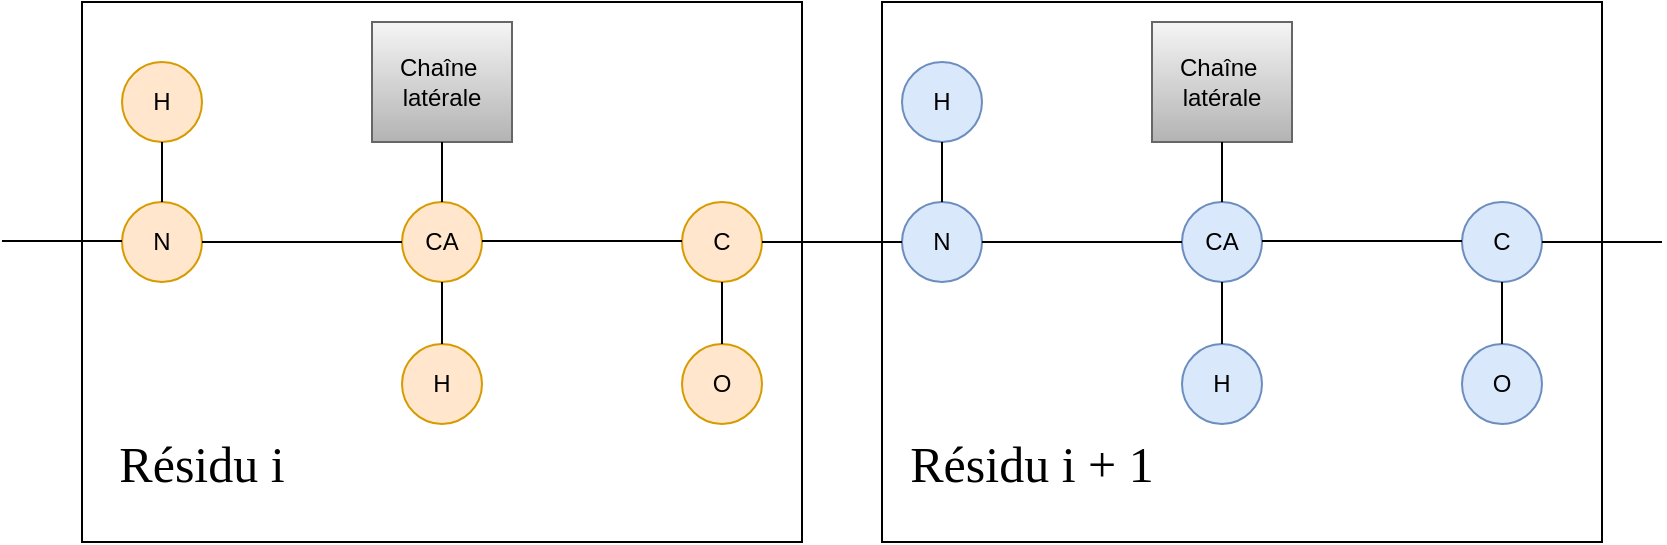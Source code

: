 <mxfile version="14.5.7" type="device"><diagram id="VHF3zBFg4XQ4LBKDtF0X" name="Page-1"><mxGraphModel dx="1630" dy="411" grid="1" gridSize="10" guides="1" tooltips="1" connect="1" arrows="1" fold="1" page="1" pageScale="1" pageWidth="827" pageHeight="1169" background="#FFFFFF" math="0" shadow="0"><root><mxCell id="0"/><mxCell id="1" parent="0"/><mxCell id="eEAStuJt5vJ_J7NmE0_p-38" value="" style="rounded=0;whiteSpace=wrap;html=1;fillColor=none;" vertex="1" parent="1"><mxGeometry x="410" y="10" width="360" height="270" as="geometry"/></mxCell><mxCell id="eEAStuJt5vJ_J7NmE0_p-37" value="" style="rounded=0;whiteSpace=wrap;html=1;fillColor=none;" vertex="1" parent="1"><mxGeometry x="10" y="10" width="360" height="270" as="geometry"/></mxCell><mxCell id="eEAStuJt5vJ_J7NmE0_p-2" value="C" style="ellipse;whiteSpace=wrap;html=1;fillColor=#ffe6cc;strokeColor=#d79b00;" vertex="1" parent="1"><mxGeometry x="310" y="110" width="40" height="40" as="geometry"/></mxCell><mxCell id="eEAStuJt5vJ_J7NmE0_p-3" value="O" style="ellipse;whiteSpace=wrap;html=1;fillColor=#ffe6cc;strokeColor=#d79b00;" vertex="1" parent="1"><mxGeometry x="310" y="181" width="40" height="40" as="geometry"/></mxCell><mxCell id="eEAStuJt5vJ_J7NmE0_p-4" value="N" style="ellipse;whiteSpace=wrap;html=1;fillColor=#ffe6cc;strokeColor=#d79b00;" vertex="1" parent="1"><mxGeometry x="30" y="110" width="40" height="40" as="geometry"/></mxCell><mxCell id="eEAStuJt5vJ_J7NmE0_p-5" value="H" style="ellipse;whiteSpace=wrap;html=1;fillColor=#ffe6cc;strokeColor=#d79b00;" vertex="1" parent="1"><mxGeometry x="30" y="40" width="40" height="40" as="geometry"/></mxCell><mxCell id="eEAStuJt5vJ_J7NmE0_p-6" value="CA" style="ellipse;whiteSpace=wrap;html=1;fillColor=#ffe6cc;strokeColor=#d79b00;" vertex="1" parent="1"><mxGeometry x="170" y="110" width="40" height="40" as="geometry"/></mxCell><mxCell id="eEAStuJt5vJ_J7NmE0_p-7" value="Chaîne&amp;nbsp;&lt;br&gt;latérale" style="rounded=0;whiteSpace=wrap;html=1;gradientColor=#b3b3b3;fillColor=#f5f5f5;strokeColor=#666666;" vertex="1" parent="1"><mxGeometry x="155" y="20" width="70" height="60" as="geometry"/></mxCell><mxCell id="eEAStuJt5vJ_J7NmE0_p-8" value="" style="endArrow=none;html=1;entryX=0.5;entryY=1;entryDx=0;entryDy=0;" edge="1" parent="1" target="eEAStuJt5vJ_J7NmE0_p-5"><mxGeometry width="50" height="50" relative="1" as="geometry"><mxPoint x="50" y="110" as="sourcePoint"/><mxPoint x="100" y="60" as="targetPoint"/></mxGeometry></mxCell><mxCell id="eEAStuJt5vJ_J7NmE0_p-9" value="" style="endArrow=none;html=1;entryX=0;entryY=0.5;entryDx=0;entryDy=0;exitX=1;exitY=0.5;exitDx=0;exitDy=0;" edge="1" parent="1" source="eEAStuJt5vJ_J7NmE0_p-4" target="eEAStuJt5vJ_J7NmE0_p-6"><mxGeometry width="50" height="50" relative="1" as="geometry"><mxPoint x="61" y="120" as="sourcePoint"/><mxPoint x="61" y="90" as="targetPoint"/><Array as="points"><mxPoint x="110" y="130"/></Array></mxGeometry></mxCell><mxCell id="eEAStuJt5vJ_J7NmE0_p-10" value="" style="endArrow=none;html=1;entryX=0;entryY=0.5;entryDx=0;entryDy=0;exitX=1;exitY=0.5;exitDx=0;exitDy=0;" edge="1" parent="1"><mxGeometry width="50" height="50" relative="1" as="geometry"><mxPoint x="210" y="129.5" as="sourcePoint"/><mxPoint x="310" y="129.5" as="targetPoint"/><Array as="points"><mxPoint x="250" y="129.5"/></Array></mxGeometry></mxCell><mxCell id="eEAStuJt5vJ_J7NmE0_p-11" value="" style="endArrow=none;html=1;entryX=0.5;entryY=0;entryDx=0;entryDy=0;exitX=0.5;exitY=1;exitDx=0;exitDy=0;" edge="1" parent="1" source="eEAStuJt5vJ_J7NmE0_p-2" target="eEAStuJt5vJ_J7NmE0_p-3"><mxGeometry width="50" height="50" relative="1" as="geometry"><mxPoint x="220" y="139.5" as="sourcePoint"/><mxPoint x="320" y="139.5" as="targetPoint"/><Array as="points"><mxPoint x="330" y="170"/></Array></mxGeometry></mxCell><mxCell id="eEAStuJt5vJ_J7NmE0_p-13" value="" style="endArrow=none;html=1;exitX=0.5;exitY=0;exitDx=0;exitDy=0;entryX=0.5;entryY=1;entryDx=0;entryDy=0;" edge="1" parent="1" source="eEAStuJt5vJ_J7NmE0_p-6" target="eEAStuJt5vJ_J7NmE0_p-7"><mxGeometry width="50" height="50" relative="1" as="geometry"><mxPoint x="180" y="170" as="sourcePoint"/><mxPoint x="187" y="83" as="targetPoint"/></mxGeometry></mxCell><mxCell id="eEAStuJt5vJ_J7NmE0_p-24" value="C" style="ellipse;whiteSpace=wrap;html=1;fillColor=#dae8fc;strokeColor=#6c8ebf;" vertex="1" parent="1"><mxGeometry x="700" y="110" width="40" height="40" as="geometry"/></mxCell><mxCell id="eEAStuJt5vJ_J7NmE0_p-25" value="O" style="ellipse;whiteSpace=wrap;html=1;fillColor=#dae8fc;strokeColor=#6c8ebf;" vertex="1" parent="1"><mxGeometry x="700" y="181" width="40" height="40" as="geometry"/></mxCell><mxCell id="eEAStuJt5vJ_J7NmE0_p-26" value="N" style="ellipse;whiteSpace=wrap;html=1;fillColor=#dae8fc;strokeColor=#6c8ebf;" vertex="1" parent="1"><mxGeometry x="420" y="110" width="40" height="40" as="geometry"/></mxCell><mxCell id="eEAStuJt5vJ_J7NmE0_p-27" value="H" style="ellipse;whiteSpace=wrap;html=1;fillColor=#dae8fc;strokeColor=#6c8ebf;" vertex="1" parent="1"><mxGeometry x="420" y="40" width="40" height="40" as="geometry"/></mxCell><mxCell id="eEAStuJt5vJ_J7NmE0_p-28" value="CA" style="ellipse;whiteSpace=wrap;html=1;fillColor=#dae8fc;strokeColor=#6c8ebf;" vertex="1" parent="1"><mxGeometry x="560" y="110" width="40" height="40" as="geometry"/></mxCell><mxCell id="eEAStuJt5vJ_J7NmE0_p-29" value="Chaîne&amp;nbsp;&lt;br&gt;latérale" style="rounded=0;whiteSpace=wrap;html=1;gradientColor=#b3b3b3;fillColor=#f5f5f5;strokeColor=#666666;" vertex="1" parent="1"><mxGeometry x="545" y="20" width="70" height="60" as="geometry"/></mxCell><mxCell id="eEAStuJt5vJ_J7NmE0_p-30" value="" style="endArrow=none;html=1;entryX=0.5;entryY=1;entryDx=0;entryDy=0;" edge="1" target="eEAStuJt5vJ_J7NmE0_p-27" parent="1"><mxGeometry width="50" height="50" relative="1" as="geometry"><mxPoint x="440" y="110" as="sourcePoint"/><mxPoint x="490" y="60" as="targetPoint"/></mxGeometry></mxCell><mxCell id="eEAStuJt5vJ_J7NmE0_p-31" value="" style="endArrow=none;html=1;entryX=0;entryY=0.5;entryDx=0;entryDy=0;exitX=1;exitY=0.5;exitDx=0;exitDy=0;" edge="1" source="eEAStuJt5vJ_J7NmE0_p-26" target="eEAStuJt5vJ_J7NmE0_p-28" parent="1"><mxGeometry width="50" height="50" relative="1" as="geometry"><mxPoint x="451" y="120" as="sourcePoint"/><mxPoint x="451" y="90" as="targetPoint"/><Array as="points"><mxPoint x="500" y="130"/></Array></mxGeometry></mxCell><mxCell id="eEAStuJt5vJ_J7NmE0_p-32" value="" style="endArrow=none;html=1;entryX=0;entryY=0.5;entryDx=0;entryDy=0;exitX=1;exitY=0.5;exitDx=0;exitDy=0;" edge="1" parent="1"><mxGeometry width="50" height="50" relative="1" as="geometry"><mxPoint x="600" y="129.5" as="sourcePoint"/><mxPoint x="700" y="129.5" as="targetPoint"/><Array as="points"><mxPoint x="640" y="129.5"/></Array></mxGeometry></mxCell><mxCell id="eEAStuJt5vJ_J7NmE0_p-33" value="" style="endArrow=none;html=1;entryX=0.5;entryY=0;entryDx=0;entryDy=0;exitX=0.5;exitY=1;exitDx=0;exitDy=0;" edge="1" source="eEAStuJt5vJ_J7NmE0_p-24" target="eEAStuJt5vJ_J7NmE0_p-25" parent="1"><mxGeometry width="50" height="50" relative="1" as="geometry"><mxPoint x="610" y="139.5" as="sourcePoint"/><mxPoint x="710" y="139.5" as="targetPoint"/><Array as="points"><mxPoint x="720" y="170"/></Array></mxGeometry></mxCell><mxCell id="eEAStuJt5vJ_J7NmE0_p-34" value="" style="endArrow=none;html=1;exitX=0.5;exitY=0;exitDx=0;exitDy=0;entryX=0.5;entryY=1;entryDx=0;entryDy=0;" edge="1" source="eEAStuJt5vJ_J7NmE0_p-28" target="eEAStuJt5vJ_J7NmE0_p-29" parent="1"><mxGeometry width="50" height="50" relative="1" as="geometry"><mxPoint x="570" y="170" as="sourcePoint"/><mxPoint x="577" y="83" as="targetPoint"/></mxGeometry></mxCell><mxCell id="eEAStuJt5vJ_J7NmE0_p-36" value="" style="endArrow=none;html=1;exitX=1;exitY=0.5;exitDx=0;exitDy=0;entryX=0;entryY=0.5;entryDx=0;entryDy=0;" edge="1" parent="1" source="eEAStuJt5vJ_J7NmE0_p-2" target="eEAStuJt5vJ_J7NmE0_p-26"><mxGeometry width="50" height="50" relative="1" as="geometry"><mxPoint x="390" y="170" as="sourcePoint"/><mxPoint x="440" y="120" as="targetPoint"/></mxGeometry></mxCell><mxCell id="eEAStuJt5vJ_J7NmE0_p-39" value="Résidu i" style="text;html=1;strokeColor=none;fillColor=none;align=center;verticalAlign=middle;whiteSpace=wrap;rounded=0;fontFamily=Times New Roman;fontSize=25;" vertex="1" parent="1"><mxGeometry x="10" y="201" width="120" height="79" as="geometry"/></mxCell><mxCell id="eEAStuJt5vJ_J7NmE0_p-40" value="Résidu i + 1" style="text;html=1;strokeColor=none;fillColor=none;align=center;verticalAlign=middle;whiteSpace=wrap;rounded=0;fontFamily=Times New Roman;fontSize=25;" vertex="1" parent="1"><mxGeometry x="410" y="201" width="150" height="79" as="geometry"/></mxCell><mxCell id="eEAStuJt5vJ_J7NmE0_p-44" value="H" style="ellipse;whiteSpace=wrap;html=1;fillColor=#ffe6cc;strokeColor=#d79b00;" vertex="1" parent="1"><mxGeometry x="170" y="181" width="40" height="40" as="geometry"/></mxCell><mxCell id="eEAStuJt5vJ_J7NmE0_p-47" value="" style="endArrow=none;html=1;fontFamily=Times New Roman;fontSize=30;exitX=0.5;exitY=0;exitDx=0;exitDy=0;" edge="1" parent="1" source="eEAStuJt5vJ_J7NmE0_p-44"><mxGeometry width="50" height="50" relative="1" as="geometry"><mxPoint x="140" y="200" as="sourcePoint"/><mxPoint x="190" y="150" as="targetPoint"/></mxGeometry></mxCell><mxCell id="eEAStuJt5vJ_J7NmE0_p-49" value="H" style="ellipse;whiteSpace=wrap;html=1;fillColor=#dae8fc;strokeColor=#6c8ebf;" vertex="1" parent="1"><mxGeometry x="560" y="181" width="40" height="40" as="geometry"/></mxCell><mxCell id="eEAStuJt5vJ_J7NmE0_p-50" value="" style="endArrow=none;html=1;fontFamily=Times New Roman;fontSize=30;exitX=0.5;exitY=0;exitDx=0;exitDy=0;" edge="1" parent="1" source="eEAStuJt5vJ_J7NmE0_p-49"><mxGeometry width="50" height="50" relative="1" as="geometry"><mxPoint x="530" y="200" as="sourcePoint"/><mxPoint x="580" y="150" as="targetPoint"/></mxGeometry></mxCell><mxCell id="eEAStuJt5vJ_J7NmE0_p-51" value="" style="endArrow=none;html=1;fontFamily=Times New Roman;fontSize=25;" edge="1" parent="1"><mxGeometry width="50" height="50" relative="1" as="geometry"><mxPoint x="740" y="130" as="sourcePoint"/><mxPoint x="800" y="130" as="targetPoint"/></mxGeometry></mxCell><mxCell id="eEAStuJt5vJ_J7NmE0_p-52" value="" style="endArrow=none;html=1;fontFamily=Times New Roman;fontSize=25;" edge="1" parent="1"><mxGeometry width="50" height="50" relative="1" as="geometry"><mxPoint x="-30" y="129.5" as="sourcePoint"/><mxPoint x="30" y="129.5" as="targetPoint"/></mxGeometry></mxCell></root></mxGraphModel></diagram></mxfile>